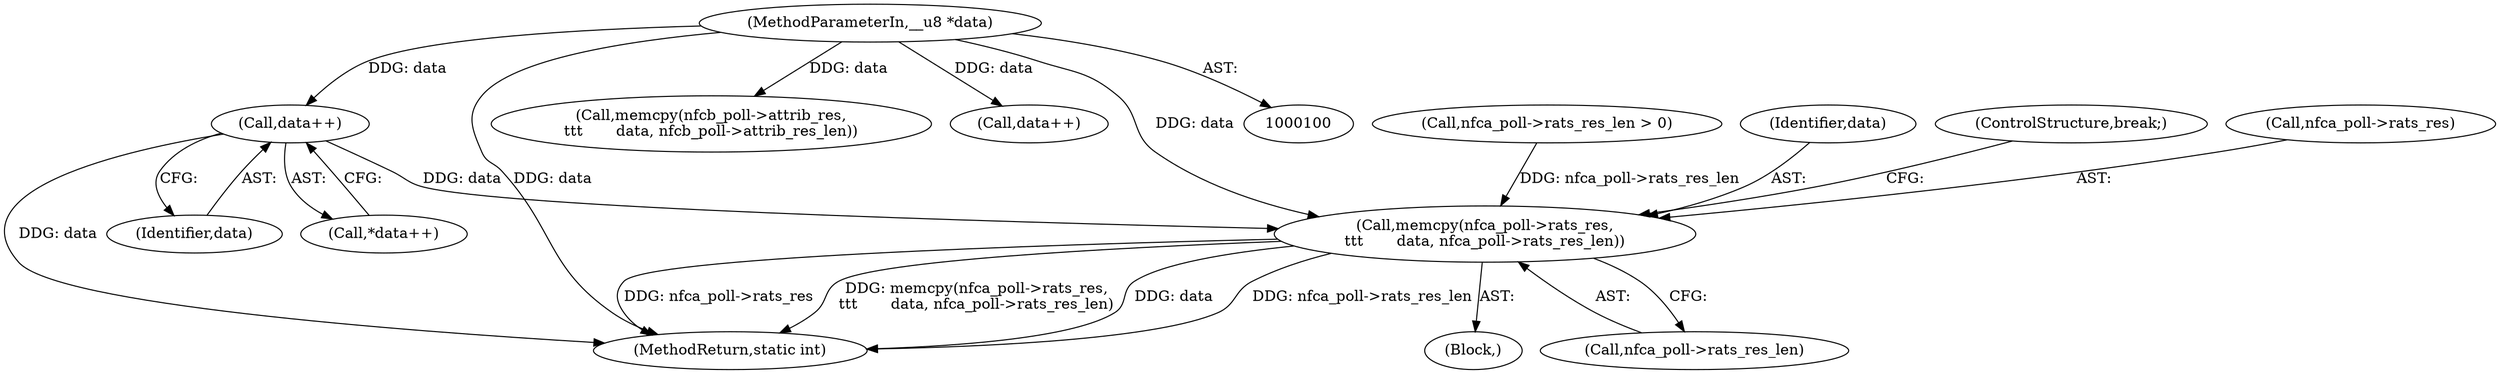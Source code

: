 digraph "0_linux_67de956ff5dc1d4f321e16cfbd63f5be3b691b43@pointer" {
"1000128" [label="(Call,data++)"];
"1000103" [label="(MethodParameterIn,__u8 *data)"];
"1000143" [label="(Call,memcpy(nfca_poll->rats_res,\n\t\t\t       data, nfca_poll->rats_res_len))"];
"1000183" [label="(Call,memcpy(nfcb_poll->attrib_res,\n\t\t\t       data, nfcb_poll->attrib_res_len))"];
"1000137" [label="(Call,nfca_poll->rats_res_len > 0)"];
"1000147" [label="(Identifier,data)"];
"1000103" [label="(MethodParameterIn,__u8 *data)"];
"1000168" [label="(Call,data++)"];
"1000143" [label="(Call,memcpy(nfca_poll->rats_res,\n\t\t\t       data, nfca_poll->rats_res_len))"];
"1000151" [label="(ControlStructure,break;)"];
"1000202" [label="(MethodReturn,static int)"];
"1000128" [label="(Call,data++)"];
"1000129" [label="(Identifier,data)"];
"1000142" [label="(Block,)"];
"1000148" [label="(Call,nfca_poll->rats_res_len)"];
"1000144" [label="(Call,nfca_poll->rats_res)"];
"1000127" [label="(Call,*data++)"];
"1000128" -> "1000127"  [label="AST: "];
"1000128" -> "1000129"  [label="CFG: "];
"1000129" -> "1000128"  [label="AST: "];
"1000127" -> "1000128"  [label="CFG: "];
"1000128" -> "1000202"  [label="DDG: data"];
"1000103" -> "1000128"  [label="DDG: data"];
"1000128" -> "1000143"  [label="DDG: data"];
"1000103" -> "1000100"  [label="AST: "];
"1000103" -> "1000202"  [label="DDG: data"];
"1000103" -> "1000143"  [label="DDG: data"];
"1000103" -> "1000168"  [label="DDG: data"];
"1000103" -> "1000183"  [label="DDG: data"];
"1000143" -> "1000142"  [label="AST: "];
"1000143" -> "1000148"  [label="CFG: "];
"1000144" -> "1000143"  [label="AST: "];
"1000147" -> "1000143"  [label="AST: "];
"1000148" -> "1000143"  [label="AST: "];
"1000151" -> "1000143"  [label="CFG: "];
"1000143" -> "1000202"  [label="DDG: nfca_poll->rats_res_len"];
"1000143" -> "1000202"  [label="DDG: nfca_poll->rats_res"];
"1000143" -> "1000202"  [label="DDG: memcpy(nfca_poll->rats_res,\n\t\t\t       data, nfca_poll->rats_res_len)"];
"1000143" -> "1000202"  [label="DDG: data"];
"1000137" -> "1000143"  [label="DDG: nfca_poll->rats_res_len"];
}
